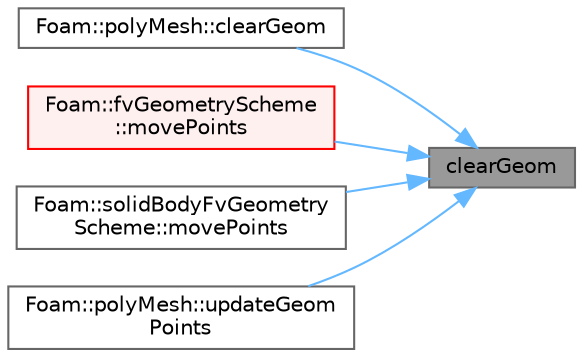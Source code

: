 digraph "clearGeom"
{
 // LATEX_PDF_SIZE
  bgcolor="transparent";
  edge [fontname=Helvetica,fontsize=10,labelfontname=Helvetica,labelfontsize=10];
  node [fontname=Helvetica,fontsize=10,shape=box,height=0.2,width=0.4];
  rankdir="RL";
  Node1 [id="Node000001",label="clearGeom",height=0.2,width=0.4,color="gray40", fillcolor="grey60", style="filled", fontcolor="black",tooltip=" "];
  Node1 -> Node2 [id="edge1_Node000001_Node000002",dir="back",color="steelblue1",style="solid",tooltip=" "];
  Node2 [id="Node000002",label="Foam::polyMesh::clearGeom",height=0.2,width=0.4,color="grey40", fillcolor="white", style="filled",URL="$classFoam_1_1polyMesh.html#a499a7f858dc495c47b618e168fec6372",tooltip=" "];
  Node1 -> Node3 [id="edge2_Node000001_Node000003",dir="back",color="steelblue1",style="solid",tooltip=" "];
  Node3 [id="Node000003",label="Foam::fvGeometryScheme\l::movePoints",height=0.2,width=0.4,color="red", fillcolor="#FFF0F0", style="filled",URL="$classFoam_1_1fvGeometryScheme.html#a6515a3b20e9603401422337166c347f2",tooltip=" "];
  Node1 -> Node10 [id="edge3_Node000001_Node000010",dir="back",color="steelblue1",style="solid",tooltip=" "];
  Node10 [id="Node000010",label="Foam::solidBodyFvGeometry\lScheme::movePoints",height=0.2,width=0.4,color="grey40", fillcolor="white", style="filled",URL="$classFoam_1_1solidBodyFvGeometryScheme.html#a6515a3b20e9603401422337166c347f2",tooltip=" "];
  Node1 -> Node11 [id="edge4_Node000001_Node000011",dir="back",color="steelblue1",style="solid",tooltip=" "];
  Node11 [id="Node000011",label="Foam::polyMesh::updateGeom\lPoints",height=0.2,width=0.4,color="grey40", fillcolor="white", style="filled",URL="$classFoam_1_1polyMesh.html#a6dae279236c4207f5f8b14e6d699dbbb",tooltip=" "];
}
